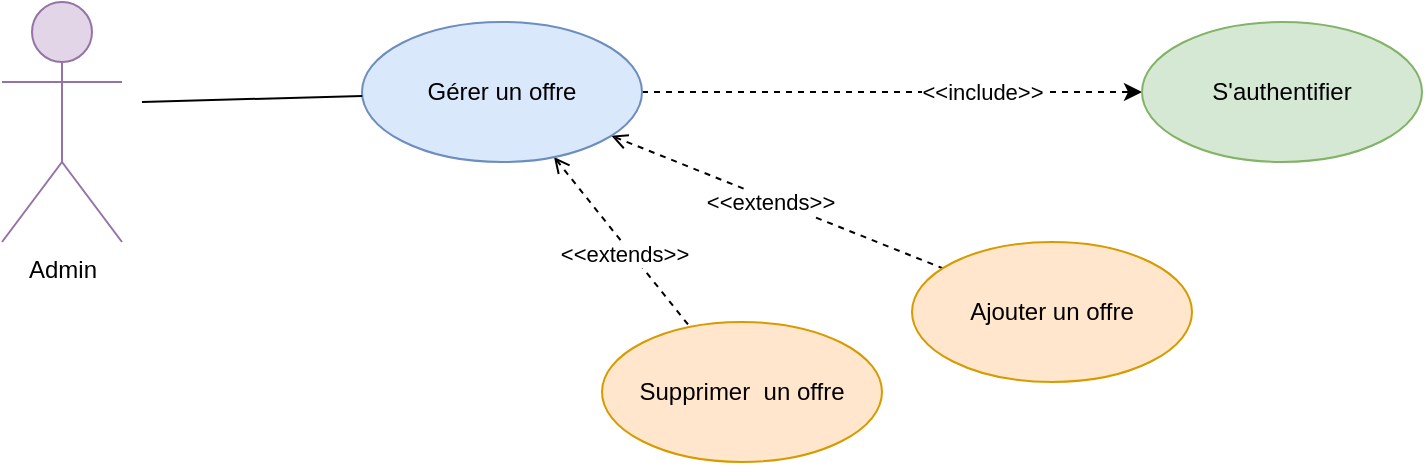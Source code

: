 <mxfile version="24.7.15">
  <diagram name="Page-1" id="YTA9PmVpi16rOcPj4em4">
    <mxGraphModel dx="779" dy="1505" grid="1" gridSize="10" guides="1" tooltips="1" connect="1" arrows="1" fold="1" page="1" pageScale="1" pageWidth="850" pageHeight="1100" math="0" shadow="0">
      <root>
        <mxCell id="0" />
        <mxCell id="1" parent="0" />
        <mxCell id="3pTon5SdB5cwGMIeFZMg-8" style="rounded=0;orthogonalLoop=1;jettySize=auto;html=1;dashed=1;startArrow=open;startFill=0;endArrow=none;endFill=0;" edge="1" parent="1" source="3pTon5SdB5cwGMIeFZMg-1" target="3pTon5SdB5cwGMIeFZMg-2">
          <mxGeometry relative="1" as="geometry" />
        </mxCell>
        <mxCell id="3pTon5SdB5cwGMIeFZMg-10" value="&amp;lt;&amp;lt;extends&amp;gt;&amp;gt;" style="edgeLabel;html=1;align=center;verticalAlign=middle;resizable=0;points=[];" vertex="1" connectable="0" parent="3pTon5SdB5cwGMIeFZMg-8">
          <mxGeometry x="-0.043" y="-1" relative="1" as="geometry">
            <mxPoint as="offset" />
          </mxGeometry>
        </mxCell>
        <mxCell id="3pTon5SdB5cwGMIeFZMg-9" style="rounded=0;orthogonalLoop=1;jettySize=auto;html=1;dashed=1;startArrow=open;startFill=0;endArrow=none;endFill=0;" edge="1" parent="1" source="3pTon5SdB5cwGMIeFZMg-1" target="3pTon5SdB5cwGMIeFZMg-3">
          <mxGeometry relative="1" as="geometry" />
        </mxCell>
        <mxCell id="3pTon5SdB5cwGMIeFZMg-11" value="&amp;lt;&amp;lt;extends&amp;gt;&amp;gt;" style="edgeLabel;html=1;align=center;verticalAlign=middle;resizable=0;points=[];" vertex="1" connectable="0" parent="3pTon5SdB5cwGMIeFZMg-9">
          <mxGeometry x="0.082" y="-3" relative="1" as="geometry">
            <mxPoint as="offset" />
          </mxGeometry>
        </mxCell>
        <mxCell id="3pTon5SdB5cwGMIeFZMg-14" style="rounded=0;orthogonalLoop=1;jettySize=auto;html=1;dashed=1;" edge="1" parent="1" source="3pTon5SdB5cwGMIeFZMg-1" target="3pTon5SdB5cwGMIeFZMg-13">
          <mxGeometry relative="1" as="geometry" />
        </mxCell>
        <mxCell id="3pTon5SdB5cwGMIeFZMg-15" value="&amp;lt;&amp;lt;include&amp;gt;&amp;gt;" style="edgeLabel;html=1;align=center;verticalAlign=middle;resizable=0;points=[];" vertex="1" connectable="0" parent="3pTon5SdB5cwGMIeFZMg-14">
          <mxGeometry x="0.354" relative="1" as="geometry">
            <mxPoint as="offset" />
          </mxGeometry>
        </mxCell>
        <mxCell id="3pTon5SdB5cwGMIeFZMg-1" value="Gérer un offre" style="ellipse;whiteSpace=wrap;html=1;fillColor=#dae8fc;strokeColor=#6c8ebf;" vertex="1" parent="1">
          <mxGeometry x="230" y="-940" width="140" height="70" as="geometry" />
        </mxCell>
        <mxCell id="3pTon5SdB5cwGMIeFZMg-2" value="Ajouter un offre" style="ellipse;whiteSpace=wrap;html=1;fillColor=#ffe6cc;strokeColor=#d79b00;" vertex="1" parent="1">
          <mxGeometry x="505" y="-830" width="140" height="70" as="geometry" />
        </mxCell>
        <mxCell id="3pTon5SdB5cwGMIeFZMg-3" value="Supprimer&amp;nbsp; un offre" style="ellipse;whiteSpace=wrap;html=1;fillColor=#ffe6cc;strokeColor=#d79b00;" vertex="1" parent="1">
          <mxGeometry x="350" y="-790" width="140" height="70" as="geometry" />
        </mxCell>
        <mxCell id="3pTon5SdB5cwGMIeFZMg-4" value="Admin" style="shape=umlActor;verticalLabelPosition=bottom;verticalAlign=top;html=1;outlineConnect=0;fillColor=#e1d5e7;strokeColor=#9673a6;" vertex="1" parent="1">
          <mxGeometry x="50" y="-950" width="60" height="120" as="geometry" />
        </mxCell>
        <mxCell id="3pTon5SdB5cwGMIeFZMg-5" value="" style="endArrow=none;html=1;rounded=0;" edge="1" parent="1" target="3pTon5SdB5cwGMIeFZMg-1">
          <mxGeometry relative="1" as="geometry">
            <mxPoint x="120" y="-900" as="sourcePoint" />
            <mxPoint x="210.94" y="58.56" as="targetPoint" />
          </mxGeometry>
        </mxCell>
        <mxCell id="3pTon5SdB5cwGMIeFZMg-13" value="S&#39;authentifier" style="ellipse;whiteSpace=wrap;html=1;fillColor=#d5e8d4;strokeColor=#82b366;" vertex="1" parent="1">
          <mxGeometry x="620" y="-940" width="140" height="70" as="geometry" />
        </mxCell>
      </root>
    </mxGraphModel>
  </diagram>
</mxfile>
